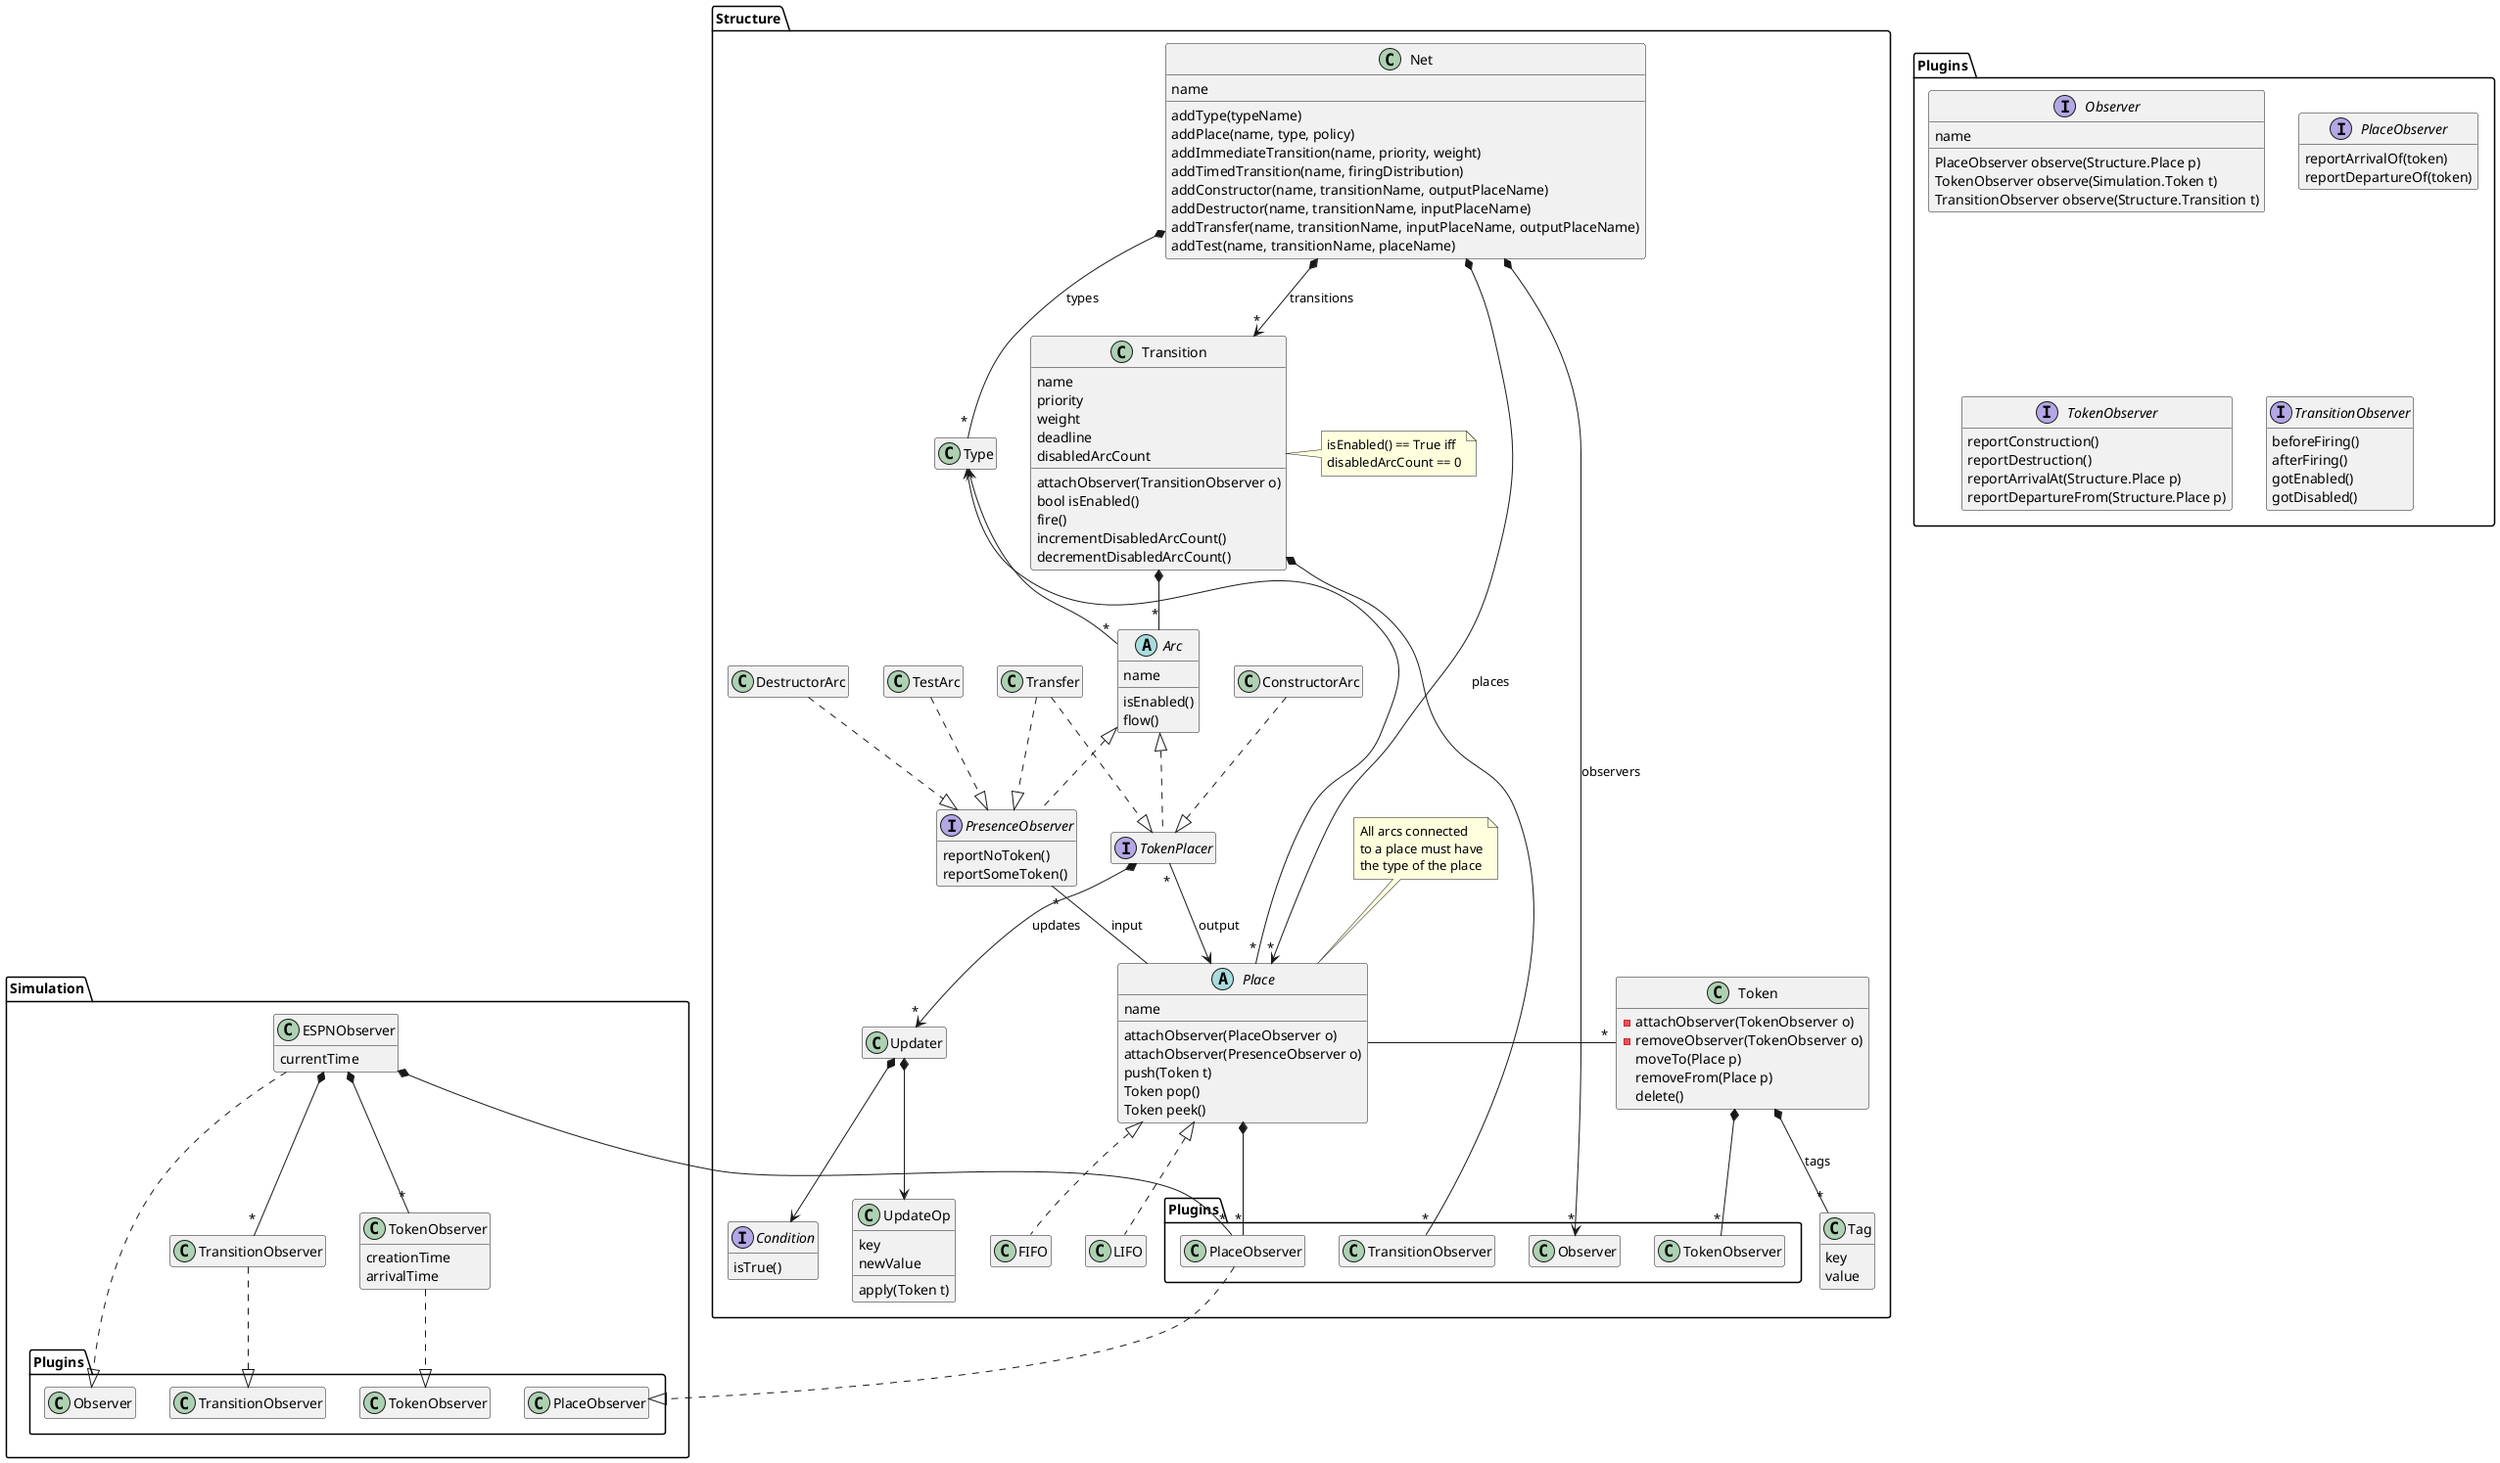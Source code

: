 @startuml
hide empty members

namespace Structure {

class Net {
    name
    addType(typeName)
    addPlace(name, type, policy)
    addImmediateTransition(name, priority, weight)
    addTimedTransition(name, firingDistribution)
    addConstructor(name, transitionName, outputPlaceName)
    addDestructor(name, transitionName, inputPlaceName)
    addTransfer(name, transitionName, inputPlaceName, outputPlaceName)
    addTest(name, transitionName, placeName)
}

abstract class Place {
    name
    attachObserver(PlaceObserver o)
    attachObserver(PresenceObserver o)
    push(Token t)
    Token pop()
    Token peek()
}

note as placeNote
All arcs connected
to a place must have
the type of the place
end note
placeNote .. Place

class Transition{
    name
    priority
    weight
    deadline
    disabledArcCount
    attachObserver(TransitionObserver o)
    bool isEnabled()
    fire()
    incrementDisabledArcCount()
    decrementDisabledArcCount()
}
note right
isEnabled() == True iff
disabledArcCount == 0
end note

interface Condition{
    isTrue()
}

class UpdateOp {
    key
    newValue
    apply(Token t)
}

abstract class Arc {
    name
    isEnabled()
    flow()
}

class Token {
    -attachObserver(TokenObserver o)
    -removeObserver(TokenObserver o)
    moveTo(Place p)
    removeFrom(Place p)
    delete()
}
class Tag{
    key
    value
}

interface TokenPlacer

interface PresenceObserver {
    reportNoToken()
    reportSomeToken()
}

Net *-- "*" Type: types
Net *--> "*" Place: places
Net *--> "*" Transition: transitions
Net *--> "*" Plugins.Observer: observers
Type <-- "*" Arc
Type <-- "*" Place
Place -l- "*" Token
Token *-- "*" Plugins.TokenObserver
Token *-- "*" Tag : tags
Place *-- "*" Plugins.PlaceObserver
TokenPlacer .u.|> Arc
PresenceObserver .u.|> Arc
Transition *-- "*" Arc
Transition *-- "*" Plugins.TransitionObserver
PresenceObserver "*" -- Place : input
TestArc .d.|> PresenceObserver
ConstructorArc .d.|> TokenPlacer
DestructorArc .d.|> PresenceObserver
TokenPlacer "*" --> Place : output
Transfer  .d.|> TokenPlacer
Transfer  .d.|> PresenceObserver
FIFO .u.|> Place
LIFO .u.|> Place
TokenPlacer *--> "*" Updater : updates
Updater *--> Condition
Updater *--> UpdateOp


}

namespace Simulation {
class ESPNObserver{
    currentTime
}

class TransitionObserver

class TokenObserver {
    creationTime
    arrivalTime
}

ESPNObserver *-- "*" TransitionObserver
ESPNObserver *-- "*" TokenObserver
ESPNObserver *-- "*" PlaceObserver
ESPNObserver ..|> Plugins.Observer
TransitionObserver ..|> Plugins.TransitionObserver
TokenObserver ..|> Plugins.TokenObserver
PlaceObserver ..|> Plugins.PlaceObserver
}

namespace Plugins {
interface Observer {
    name
    PlaceObserver observe(Structure.Place p)
    TokenObserver observe(Simulation.Token t)
    TransitionObserver observe(Structure.Transition t)
}
interface PlaceObserver{
    reportArrivalOf(token)
    reportDepartureOf(token)
}
interface TokenObserver{
    reportConstruction()
    reportDestruction()
    reportArrivalAt(Structure.Place p)
    reportDepartureFrom(Structure.Place p)
}
interface TransitionObserver{
    beforeFiring()
    afterFiring()
    gotEnabled()
    gotDisabled()
}

}
@enduml